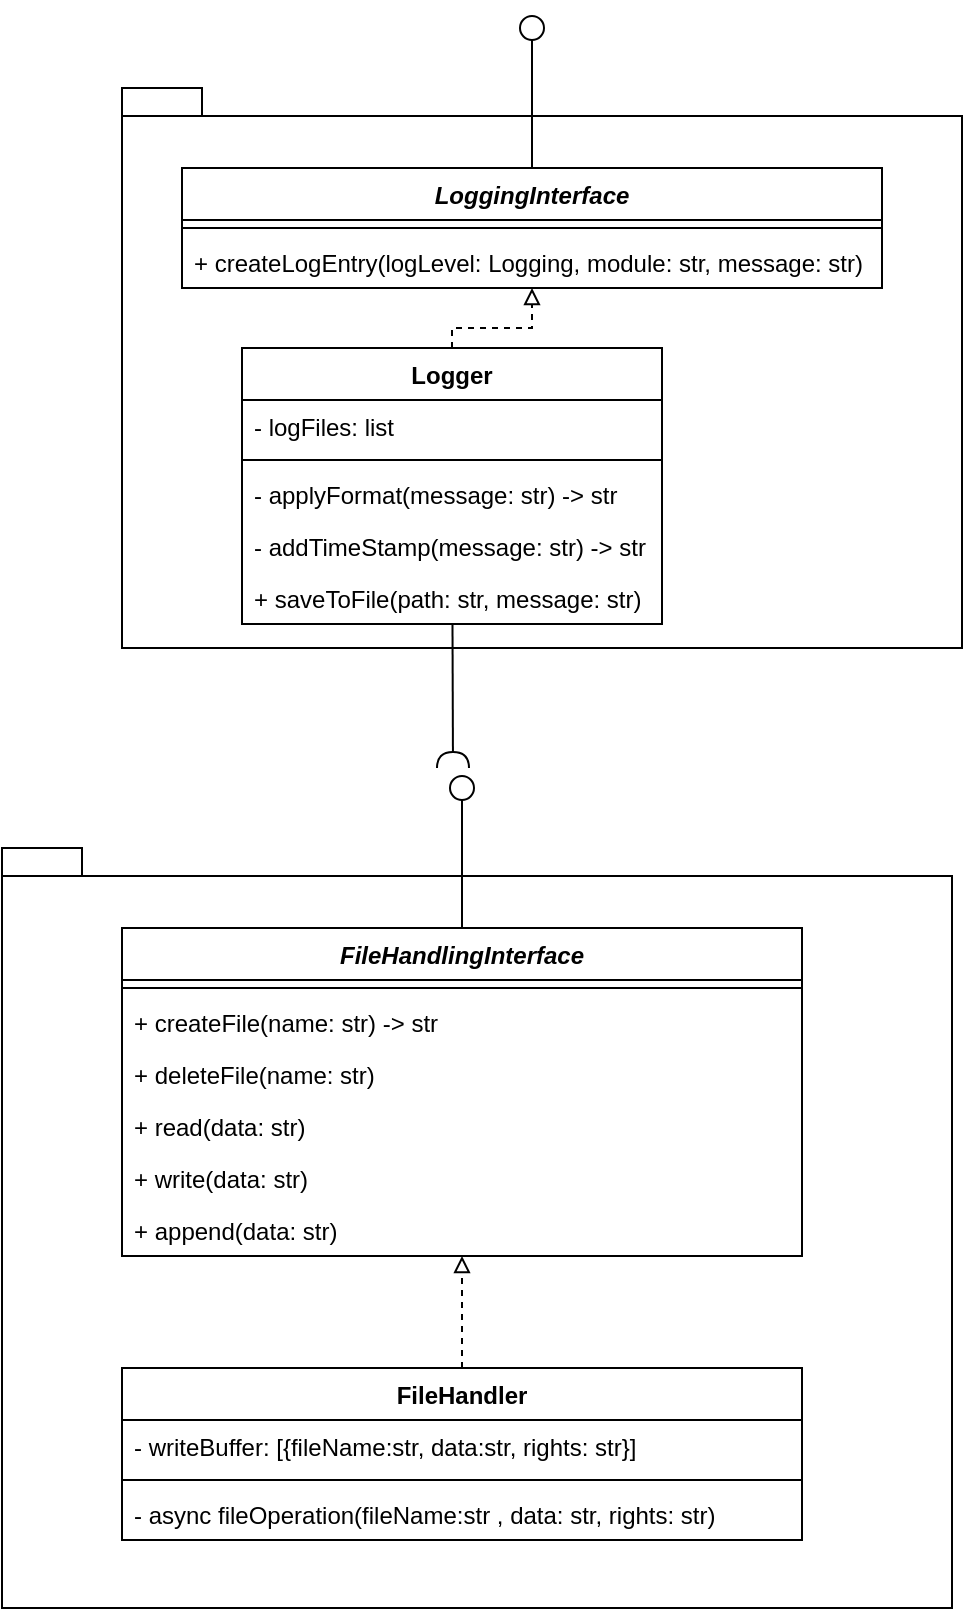 <mxfile version="20.5.3" type="embed"><diagram id="23iRSUPoRavnBvh4doch" name="Page-1"><mxGraphModel dx="1452" dy="2287" grid="1" gridSize="10" guides="1" tooltips="1" connect="1" arrows="1" fold="1" page="1" pageScale="1" pageWidth="827" pageHeight="1169" math="0" shadow="0"><root><mxCell id="0"/><mxCell id="1" parent="0"/><mxCell id="43" value="" style="group" vertex="1" connectable="0" parent="1"><mxGeometry x="10" y="230" width="475" height="410" as="geometry"/></mxCell><mxCell id="40" value="" style="shape=folder;fontStyle=1;spacingTop=10;tabWidth=40;tabHeight=14;tabPosition=left;html=1;" vertex="1" parent="43"><mxGeometry y="30" width="475" height="380" as="geometry"/></mxCell><mxCell id="7" value="FileHandler" style="swimlane;fontStyle=1;align=center;verticalAlign=top;childLayout=stackLayout;horizontal=1;startSize=26;horizontalStack=0;resizeParent=1;resizeParentMax=0;resizeLast=0;collapsible=1;marginBottom=0;" parent="43" vertex="1"><mxGeometry x="60" y="290" width="340" height="86" as="geometry"/></mxCell><mxCell id="41" value="- writeBuffer: [{fileName:str, data:str, rights: str}]" style="text;strokeColor=none;fillColor=none;align=left;verticalAlign=top;spacingLeft=4;spacingRight=4;overflow=hidden;rotatable=0;points=[[0,0.5],[1,0.5]];portConstraint=eastwest;" vertex="1" parent="7"><mxGeometry y="26" width="340" height="26" as="geometry"/></mxCell><mxCell id="9" value="" style="line;strokeWidth=1;fillColor=none;align=left;verticalAlign=middle;spacingTop=-1;spacingLeft=3;spacingRight=3;rotatable=0;labelPosition=right;points=[];portConstraint=eastwest;strokeColor=inherit;" parent="7" vertex="1"><mxGeometry y="52" width="340" height="8" as="geometry"/></mxCell><mxCell id="11" value="- async fileOperation(fileName:str , data: str, rights: str)" style="text;strokeColor=none;fillColor=none;align=left;verticalAlign=top;spacingLeft=4;spacingRight=4;overflow=hidden;rotatable=0;points=[[0,0.5],[1,0.5]];portConstraint=eastwest;" parent="7" vertex="1"><mxGeometry y="60" width="340" height="26" as="geometry"/></mxCell><mxCell id="28" value="FileHandlingInterface" style="swimlane;fontStyle=3;align=center;verticalAlign=top;childLayout=stackLayout;horizontal=1;startSize=26;horizontalStack=0;resizeParent=1;resizeParentMax=0;resizeLast=0;collapsible=1;marginBottom=0;" vertex="1" parent="43"><mxGeometry x="60" y="70" width="340" height="164" as="geometry"/></mxCell><mxCell id="30" value="" style="line;strokeWidth=1;fillColor=none;align=left;verticalAlign=middle;spacingTop=-1;spacingLeft=3;spacingRight=3;rotatable=0;labelPosition=right;points=[];portConstraint=eastwest;strokeColor=inherit;" vertex="1" parent="28"><mxGeometry y="26" width="340" height="8" as="geometry"/></mxCell><mxCell id="31" value="+ createFile(name: str) -&gt; str" style="text;strokeColor=none;fillColor=none;align=left;verticalAlign=top;spacingLeft=4;spacingRight=4;overflow=hidden;rotatable=0;points=[[0,0.5],[1,0.5]];portConstraint=eastwest;" vertex="1" parent="28"><mxGeometry y="34" width="340" height="26" as="geometry"/></mxCell><mxCell id="32" value="+ deleteFile(name: str)" style="text;strokeColor=none;fillColor=none;align=left;verticalAlign=top;spacingLeft=4;spacingRight=4;overflow=hidden;rotatable=0;points=[[0,0.5],[1,0.5]];portConstraint=eastwest;" vertex="1" parent="28"><mxGeometry y="60" width="340" height="26" as="geometry"/></mxCell><mxCell id="33" value="+ read(data: str)" style="text;strokeColor=none;fillColor=none;align=left;verticalAlign=top;spacingLeft=4;spacingRight=4;overflow=hidden;rotatable=0;points=[[0,0.5],[1,0.5]];portConstraint=eastwest;" vertex="1" parent="28"><mxGeometry y="86" width="340" height="26" as="geometry"/></mxCell><mxCell id="34" value="+ write(data: str)" style="text;strokeColor=none;fillColor=none;align=left;verticalAlign=top;spacingLeft=4;spacingRight=4;overflow=hidden;rotatable=0;points=[[0,0.5],[1,0.5]];portConstraint=eastwest;" vertex="1" parent="28"><mxGeometry y="112" width="340" height="26" as="geometry"/></mxCell><mxCell id="35" value="+ append(data: str)" style="text;strokeColor=none;fillColor=none;align=left;verticalAlign=top;spacingLeft=4;spacingRight=4;overflow=hidden;rotatable=0;points=[[0,0.5],[1,0.5]];portConstraint=eastwest;" vertex="1" parent="28"><mxGeometry y="138" width="340" height="26" as="geometry"/></mxCell><mxCell id="38" style="edgeStyle=orthogonalEdgeStyle;rounded=0;orthogonalLoop=1;jettySize=auto;html=1;dashed=1;endArrow=block;endFill=0;" edge="1" parent="43" source="7" target="28"><mxGeometry relative="1" as="geometry"/></mxCell><mxCell id="42" value="" style="html=1;verticalAlign=bottom;labelBackgroundColor=none;endArrow=oval;endFill=0;endSize=12;rounded=0;exitX=0.5;exitY=0;exitDx=0;exitDy=0;" edge="1" parent="43" source="28"><mxGeometry width="160" relative="1" as="geometry"><mxPoint x="345" y="-10" as="sourcePoint"/><mxPoint x="230" as="targetPoint"/></mxGeometry></mxCell><mxCell id="50" value="" style="group" vertex="1" connectable="0" parent="1"><mxGeometry x="70" y="-150" width="420" height="370" as="geometry"/></mxCell><mxCell id="45" value="" style="group" vertex="1" connectable="0" parent="50"><mxGeometry width="420" height="310" as="geometry"/></mxCell><mxCell id="39" value="" style="group" vertex="1" connectable="0" parent="45"><mxGeometry y="30" width="420" height="280" as="geometry"/></mxCell><mxCell id="2" value="" style="shape=folder;fontStyle=1;spacingTop=10;tabWidth=40;tabHeight=14;tabPosition=left;html=1;" parent="39" vertex="1"><mxGeometry width="420" height="280" as="geometry"/></mxCell><mxCell id="3" value="LoggingInterface" style="swimlane;fontStyle=3;align=center;verticalAlign=top;childLayout=stackLayout;horizontal=1;startSize=26;horizontalStack=0;resizeParent=1;resizeParentMax=0;resizeLast=0;collapsible=1;marginBottom=0;" parent="39" vertex="1"><mxGeometry x="30" y="40" width="350" height="60" as="geometry"/></mxCell><mxCell id="5" value="" style="line;strokeWidth=1;fillColor=none;align=left;verticalAlign=middle;spacingTop=-1;spacingLeft=3;spacingRight=3;rotatable=0;labelPosition=right;points=[];portConstraint=eastwest;strokeColor=inherit;" parent="3" vertex="1"><mxGeometry y="26" width="350" height="8" as="geometry"/></mxCell><mxCell id="6" value="+ createLogEntry(logLevel: Logging, module: str, message: str)" style="text;strokeColor=none;fillColor=none;align=left;verticalAlign=top;spacingLeft=4;spacingRight=4;overflow=hidden;rotatable=0;points=[[0,0.5],[1,0.5]];portConstraint=eastwest;" parent="3" vertex="1"><mxGeometry y="34" width="350" height="26" as="geometry"/></mxCell><mxCell id="20" style="edgeStyle=orthogonalEdgeStyle;rounded=0;orthogonalLoop=1;jettySize=auto;html=1;dashed=1;endArrow=block;endFill=0;" parent="39" source="16" target="3" edge="1"><mxGeometry relative="1" as="geometry"><Array as="points"><mxPoint x="165" y="120"/><mxPoint x="205" y="120"/></Array></mxGeometry></mxCell><mxCell id="16" value="Logger" style="swimlane;fontStyle=1;align=center;verticalAlign=top;childLayout=stackLayout;horizontal=1;startSize=26;horizontalStack=0;resizeParent=1;resizeParentMax=0;resizeLast=0;collapsible=1;marginBottom=0;" parent="39" vertex="1"><mxGeometry x="60" y="130" width="210" height="138" as="geometry"/></mxCell><mxCell id="37" value="- logFiles: list" style="text;strokeColor=none;fillColor=none;align=left;verticalAlign=top;spacingLeft=4;spacingRight=4;overflow=hidden;rotatable=0;points=[[0,0.5],[1,0.5]];portConstraint=eastwest;" vertex="1" parent="16"><mxGeometry y="26" width="210" height="26.0" as="geometry"/></mxCell><mxCell id="18" value="" style="line;strokeWidth=1;fillColor=none;align=left;verticalAlign=middle;spacingTop=-1;spacingLeft=3;spacingRight=3;rotatable=0;labelPosition=right;points=[];portConstraint=eastwest;strokeColor=inherit;" parent="16" vertex="1"><mxGeometry y="52" width="210" height="8.0" as="geometry"/></mxCell><mxCell id="23" value="- applyFormat(message: str) -&gt; str" style="text;strokeColor=none;fillColor=none;align=left;verticalAlign=top;spacingLeft=4;spacingRight=4;overflow=hidden;rotatable=0;points=[[0,0.5],[1,0.5]];portConstraint=eastwest;" vertex="1" parent="16"><mxGeometry y="60" width="210" height="26.0" as="geometry"/></mxCell><mxCell id="22" value="- addTimeStamp(message: str) -&gt; str" style="text;strokeColor=none;fillColor=none;align=left;verticalAlign=top;spacingLeft=4;spacingRight=4;overflow=hidden;rotatable=0;points=[[0,0.5],[1,0.5]];portConstraint=eastwest;" vertex="1" parent="16"><mxGeometry y="86" width="210" height="26.0" as="geometry"/></mxCell><mxCell id="51" value="+ saveToFile(path: str, message: str)" style="text;strokeColor=none;fillColor=none;align=left;verticalAlign=top;spacingLeft=4;spacingRight=4;overflow=hidden;rotatable=0;points=[[0,0.5],[1,0.5]];portConstraint=eastwest;" vertex="1" parent="16"><mxGeometry y="112" width="210" height="26.0" as="geometry"/></mxCell><mxCell id="44" value="" style="html=1;verticalAlign=bottom;labelBackgroundColor=none;endArrow=oval;endFill=0;endSize=12;rounded=0;exitX=0.5;exitY=0;exitDx=0;exitDy=0;" edge="1" parent="45" source="3"><mxGeometry width="160" relative="1" as="geometry"><mxPoint x="160" y="-20" as="sourcePoint"/><mxPoint x="205" as="targetPoint"/></mxGeometry></mxCell><mxCell id="49" value="" style="html=1;verticalAlign=bottom;labelBackgroundColor=none;endArrow=halfCircle;endFill=0;endSize=6;rounded=0;" edge="1" parent="50" source="16"><mxGeometry width="160" relative="1" as="geometry"><mxPoint x="142.5" y="370" as="sourcePoint"/><mxPoint x="165.5" y="370" as="targetPoint"/></mxGeometry></mxCell></root></mxGraphModel></diagram></mxfile>
